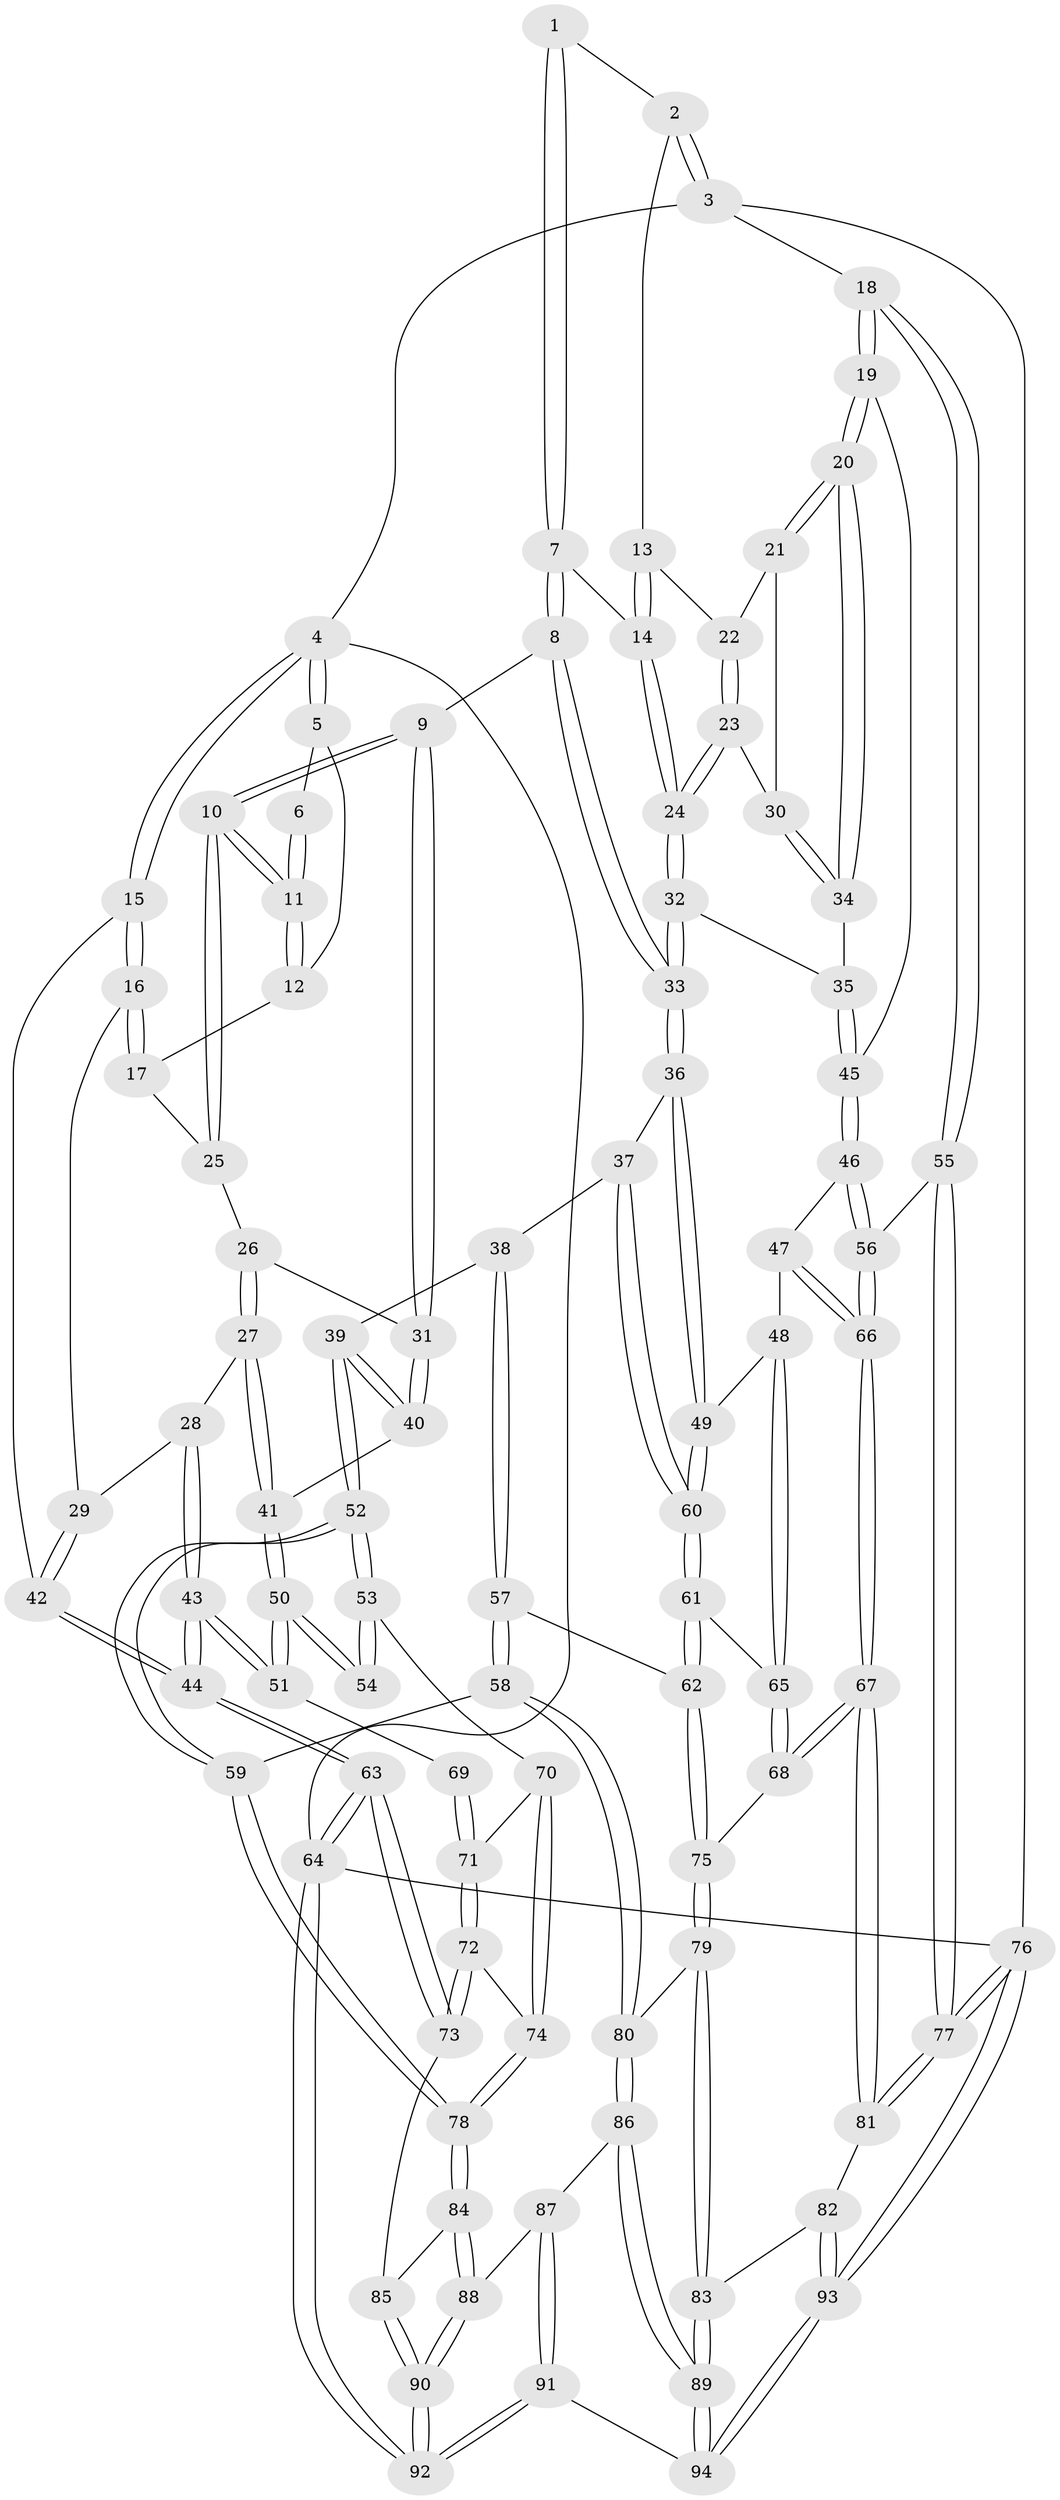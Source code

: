 // coarse degree distribution, {4: 0.4153846153846154, 6: 0.07692307692307693, 3: 0.07692307692307693, 2: 0.015384615384615385, 5: 0.4, 7: 0.015384615384615385}
// Generated by graph-tools (version 1.1) at 2025/52/02/27/25 19:52:38]
// undirected, 94 vertices, 232 edges
graph export_dot {
graph [start="1"]
  node [color=gray90,style=filled];
  1 [pos="+0.5901114183106566+0"];
  2 [pos="+0.9431941975008044+0"];
  3 [pos="+1+0"];
  4 [pos="+0+0"];
  5 [pos="+0.21476794795249507+0"];
  6 [pos="+0.505035674782241+0"];
  7 [pos="+0.5891775580599841+0.04744703483464731"];
  8 [pos="+0.5585000650799371+0.12942161329223661"];
  9 [pos="+0.4565834866365627+0.16059708115213778"];
  10 [pos="+0.43613100815243505+0.12048569276916143"];
  11 [pos="+0.43240859964329287+0.06968129121933116"];
  12 [pos="+0.21415691288576325+0"];
  13 [pos="+0.9125466136755589+0"];
  14 [pos="+0.7667651311608955+0.10716228701737353"];
  15 [pos="+0+0"];
  16 [pos="+0.11645088355814208+0.10206200775070264"];
  17 [pos="+0.2137041080725059+0"];
  18 [pos="+1+0.2707654733873303"];
  19 [pos="+1+0.26974410975272384"];
  20 [pos="+1+0.2695673723734104"];
  21 [pos="+0.9443156950096683+0.13765327740519387"];
  22 [pos="+0.9125690296779588+0"];
  23 [pos="+0.8857719320907008+0.1738345672176033"];
  24 [pos="+0.753524418071094+0.22773197082092292"];
  25 [pos="+0.28043025780028696+0.06637905279182968"];
  26 [pos="+0.28219024438960705+0.14361377734182668"];
  27 [pos="+0.21090498614218575+0.2798826862414116"];
  28 [pos="+0.14809404828310274+0.24551359447363885"];
  29 [pos="+0.1106215975051322+0.18811987258959895"];
  30 [pos="+0.8976693325495271+0.1733013679606059"];
  31 [pos="+0.44785947247963814+0.1786417396097924"];
  32 [pos="+0.7423274010443435+0.25260486778881114"];
  33 [pos="+0.7254275254792719+0.26094271814519804"];
  34 [pos="+0.9884813429862119+0.2512034758207768"];
  35 [pos="+0.8000446756909227+0.28227851970837337"];
  36 [pos="+0.6800352117074064+0.32608511174056104"];
  37 [pos="+0.5572638819742133+0.3678077361088235"];
  38 [pos="+0.5562791776389787+0.36772789501665765"];
  39 [pos="+0.4630565539502918+0.33385062861210413"];
  40 [pos="+0.42572430568996666+0.2772449452044128"];
  41 [pos="+0.21551389549068817+0.28545167681200373"];
  42 [pos="+0+0.20489684960506"];
  43 [pos="+0+0.43103113623049094"];
  44 [pos="+0+0.4335457506409867"];
  45 [pos="+0.894908195226278+0.3916922258867078"];
  46 [pos="+0.8929600654911117+0.4615977504015847"];
  47 [pos="+0.8075227111469014+0.499283884101521"];
  48 [pos="+0.7521239896651369+0.4809236104458846"];
  49 [pos="+0.7179799283514562+0.42494145866315897"];
  50 [pos="+0.213574422607351+0.35631954943604244"];
  51 [pos="+0+0.43826912999626966"];
  52 [pos="+0.31895307001118983+0.5517915773807756"];
  53 [pos="+0.2661614923539468+0.5186789780973049"];
  54 [pos="+0.22521444071128202+0.45965730794666243"];
  55 [pos="+1+0.5580068574971727"];
  56 [pos="+1+0.5617360389244087"];
  57 [pos="+0.45609277735409026+0.5905758488370246"];
  58 [pos="+0.37557148821969155+0.6300305752946705"];
  59 [pos="+0.3589691116577935+0.6231583117892293"];
  60 [pos="+0.5991162517621142+0.534253398086924"];
  61 [pos="+0.5993887201190574+0.5590498631875048"];
  62 [pos="+0.588205842638728+0.5699908432456113"];
  63 [pos="+0+0.8389431454413628"];
  64 [pos="+0+1"];
  65 [pos="+0.687500266458343+0.5629743191417524"];
  66 [pos="+0.8322525324188632+0.7051414188648427"];
  67 [pos="+0.828687611099404+0.7110393529578545"];
  68 [pos="+0.746424047616672+0.67678381998882"];
  69 [pos="+0.018821878646125955+0.47806332051719047"];
  70 [pos="+0.1536498004156857+0.5801954906133815"];
  71 [pos="+0.06391471580741671+0.558768073468347"];
  72 [pos="+0.03850585169891222+0.685467122313337"];
  73 [pos="+0+0.7912046218137062"];
  74 [pos="+0.10610711916294895+0.6800182415233385"];
  75 [pos="+0.6248252847788687+0.6976131325519856"];
  76 [pos="+1+1"];
  77 [pos="+1+1"];
  78 [pos="+0.22886424793028343+0.7451256992448579"];
  79 [pos="+0.6152103238384512+0.7086669885370341"];
  80 [pos="+0.4743068877239425+0.7733629197971217"];
  81 [pos="+0.8404934210646763+0.7918907504132272"];
  82 [pos="+0.7398168894875766+0.8653668143583904"];
  83 [pos="+0.7004579795465039+0.8630703539073408"];
  84 [pos="+0.21417869403722403+0.8070947558695869"];
  85 [pos="+0.16405982076354933+0.8231033898399314"];
  86 [pos="+0.48141738538613793+0.8704320927942368"];
  87 [pos="+0.2914742424789326+0.891221429664285"];
  88 [pos="+0.2457557769843108+0.8619686894123142"];
  89 [pos="+0.5077952149998298+0.911850987751881"];
  90 [pos="+0+1"];
  91 [pos="+0.2872675904732867+1"];
  92 [pos="+0+1"];
  93 [pos="+0.7648089733978858+1"];
  94 [pos="+0.5048278746615672+1"];
  1 -- 2;
  1 -- 7;
  1 -- 7;
  2 -- 3;
  2 -- 3;
  2 -- 13;
  3 -- 4;
  3 -- 18;
  3 -- 76;
  4 -- 5;
  4 -- 5;
  4 -- 15;
  4 -- 15;
  4 -- 64;
  5 -- 6;
  5 -- 12;
  6 -- 11;
  6 -- 11;
  7 -- 8;
  7 -- 8;
  7 -- 14;
  8 -- 9;
  8 -- 33;
  8 -- 33;
  9 -- 10;
  9 -- 10;
  9 -- 31;
  9 -- 31;
  10 -- 11;
  10 -- 11;
  10 -- 25;
  10 -- 25;
  11 -- 12;
  11 -- 12;
  12 -- 17;
  13 -- 14;
  13 -- 14;
  13 -- 22;
  14 -- 24;
  14 -- 24;
  15 -- 16;
  15 -- 16;
  15 -- 42;
  16 -- 17;
  16 -- 17;
  16 -- 29;
  17 -- 25;
  18 -- 19;
  18 -- 19;
  18 -- 55;
  18 -- 55;
  19 -- 20;
  19 -- 20;
  19 -- 45;
  20 -- 21;
  20 -- 21;
  20 -- 34;
  20 -- 34;
  21 -- 22;
  21 -- 30;
  22 -- 23;
  22 -- 23;
  23 -- 24;
  23 -- 24;
  23 -- 30;
  24 -- 32;
  24 -- 32;
  25 -- 26;
  26 -- 27;
  26 -- 27;
  26 -- 31;
  27 -- 28;
  27 -- 41;
  27 -- 41;
  28 -- 29;
  28 -- 43;
  28 -- 43;
  29 -- 42;
  29 -- 42;
  30 -- 34;
  30 -- 34;
  31 -- 40;
  31 -- 40;
  32 -- 33;
  32 -- 33;
  32 -- 35;
  33 -- 36;
  33 -- 36;
  34 -- 35;
  35 -- 45;
  35 -- 45;
  36 -- 37;
  36 -- 49;
  36 -- 49;
  37 -- 38;
  37 -- 60;
  37 -- 60;
  38 -- 39;
  38 -- 57;
  38 -- 57;
  39 -- 40;
  39 -- 40;
  39 -- 52;
  39 -- 52;
  40 -- 41;
  41 -- 50;
  41 -- 50;
  42 -- 44;
  42 -- 44;
  43 -- 44;
  43 -- 44;
  43 -- 51;
  43 -- 51;
  44 -- 63;
  44 -- 63;
  45 -- 46;
  45 -- 46;
  46 -- 47;
  46 -- 56;
  46 -- 56;
  47 -- 48;
  47 -- 66;
  47 -- 66;
  48 -- 49;
  48 -- 65;
  48 -- 65;
  49 -- 60;
  49 -- 60;
  50 -- 51;
  50 -- 51;
  50 -- 54;
  50 -- 54;
  51 -- 69;
  52 -- 53;
  52 -- 53;
  52 -- 59;
  52 -- 59;
  53 -- 54;
  53 -- 54;
  53 -- 70;
  55 -- 56;
  55 -- 77;
  55 -- 77;
  56 -- 66;
  56 -- 66;
  57 -- 58;
  57 -- 58;
  57 -- 62;
  58 -- 59;
  58 -- 80;
  58 -- 80;
  59 -- 78;
  59 -- 78;
  60 -- 61;
  60 -- 61;
  61 -- 62;
  61 -- 62;
  61 -- 65;
  62 -- 75;
  62 -- 75;
  63 -- 64;
  63 -- 64;
  63 -- 73;
  63 -- 73;
  64 -- 92;
  64 -- 92;
  64 -- 76;
  65 -- 68;
  65 -- 68;
  66 -- 67;
  66 -- 67;
  67 -- 68;
  67 -- 68;
  67 -- 81;
  67 -- 81;
  68 -- 75;
  69 -- 71;
  69 -- 71;
  70 -- 71;
  70 -- 74;
  70 -- 74;
  71 -- 72;
  71 -- 72;
  72 -- 73;
  72 -- 73;
  72 -- 74;
  73 -- 85;
  74 -- 78;
  74 -- 78;
  75 -- 79;
  75 -- 79;
  76 -- 77;
  76 -- 77;
  76 -- 93;
  76 -- 93;
  77 -- 81;
  77 -- 81;
  78 -- 84;
  78 -- 84;
  79 -- 80;
  79 -- 83;
  79 -- 83;
  80 -- 86;
  80 -- 86;
  81 -- 82;
  82 -- 83;
  82 -- 93;
  82 -- 93;
  83 -- 89;
  83 -- 89;
  84 -- 85;
  84 -- 88;
  84 -- 88;
  85 -- 90;
  85 -- 90;
  86 -- 87;
  86 -- 89;
  86 -- 89;
  87 -- 88;
  87 -- 91;
  87 -- 91;
  88 -- 90;
  88 -- 90;
  89 -- 94;
  89 -- 94;
  90 -- 92;
  90 -- 92;
  91 -- 92;
  91 -- 92;
  91 -- 94;
  93 -- 94;
  93 -- 94;
}
